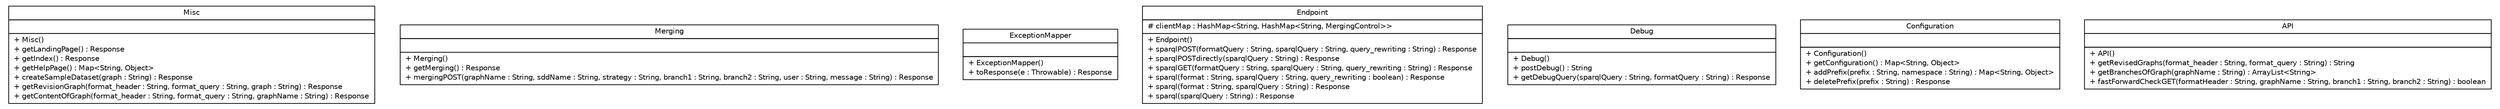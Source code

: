#!/usr/local/bin/dot
#
# Class diagram 
# Generated by UMLGraph version R5_6-24-gf6e263 (http://www.umlgraph.org/)
#

digraph G {
	edge [fontname="Helvetica",fontsize=10,labelfontname="Helvetica",labelfontsize=10];
	node [fontname="Helvetica",fontsize=10,shape=plaintext];
	nodesep=0.25;
	ranksep=0.5;
	// de.tud.plt.r43ples.webservice.Misc
	c903 [label=<<table title="de.tud.plt.r43ples.webservice.Misc" border="0" cellborder="1" cellspacing="0" cellpadding="2" port="p" href="./Misc.html">
		<tr><td><table border="0" cellspacing="0" cellpadding="1">
<tr><td align="center" balign="center"> Misc </td></tr>
		</table></td></tr>
		<tr><td><table border="0" cellspacing="0" cellpadding="1">
<tr><td align="left" balign="left">  </td></tr>
		</table></td></tr>
		<tr><td><table border="0" cellspacing="0" cellpadding="1">
<tr><td align="left" balign="left"> + Misc() </td></tr>
<tr><td align="left" balign="left"> + getLandingPage() : Response </td></tr>
<tr><td align="left" balign="left"> + getIndex() : Response </td></tr>
<tr><td align="left" balign="left"> + getHelpPage() : Map&lt;String, Object&gt; </td></tr>
<tr><td align="left" balign="left"> + createSampleDataset(graph : String) : Response </td></tr>
<tr><td align="left" balign="left"> + getRevisionGraph(format_header : String, format_query : String, graph : String) : Response </td></tr>
<tr><td align="left" balign="left"> + getContentOfGraph(format_header : String, format_query : String, graphName : String) : Response </td></tr>
		</table></td></tr>
		</table>>, URL="./Misc.html", fontname="Helvetica", fontcolor="black", fontsize=10.0];
	// de.tud.plt.r43ples.webservice.Merging
	c904 [label=<<table title="de.tud.plt.r43ples.webservice.Merging" border="0" cellborder="1" cellspacing="0" cellpadding="2" port="p" href="./Merging.html">
		<tr><td><table border="0" cellspacing="0" cellpadding="1">
<tr><td align="center" balign="center"> Merging </td></tr>
		</table></td></tr>
		<tr><td><table border="0" cellspacing="0" cellpadding="1">
<tr><td align="left" balign="left">  </td></tr>
		</table></td></tr>
		<tr><td><table border="0" cellspacing="0" cellpadding="1">
<tr><td align="left" balign="left"> + Merging() </td></tr>
<tr><td align="left" balign="left"> + getMerging() : Response </td></tr>
<tr><td align="left" balign="left"> + mergingPOST(graphName : String, sddName : String, strategy : String, branch1 : String, branch2 : String, user : String, message : String) : Response </td></tr>
		</table></td></tr>
		</table>>, URL="./Merging.html", fontname="Helvetica", fontcolor="black", fontsize=10.0];
	// de.tud.plt.r43ples.webservice.ExceptionMapper
	c905 [label=<<table title="de.tud.plt.r43ples.webservice.ExceptionMapper" border="0" cellborder="1" cellspacing="0" cellpadding="2" port="p" href="./ExceptionMapper.html">
		<tr><td><table border="0" cellspacing="0" cellpadding="1">
<tr><td align="center" balign="center"> ExceptionMapper </td></tr>
		</table></td></tr>
		<tr><td><table border="0" cellspacing="0" cellpadding="1">
<tr><td align="left" balign="left">  </td></tr>
		</table></td></tr>
		<tr><td><table border="0" cellspacing="0" cellpadding="1">
<tr><td align="left" balign="left"> + ExceptionMapper() </td></tr>
<tr><td align="left" balign="left"> + toResponse(e : Throwable) : Response </td></tr>
		</table></td></tr>
		</table>>, URL="./ExceptionMapper.html", fontname="Helvetica", fontcolor="black", fontsize=10.0];
	// de.tud.plt.r43ples.webservice.Endpoint
	c906 [label=<<table title="de.tud.plt.r43ples.webservice.Endpoint" border="0" cellborder="1" cellspacing="0" cellpadding="2" port="p" href="./Endpoint.html">
		<tr><td><table border="0" cellspacing="0" cellpadding="1">
<tr><td align="center" balign="center"> Endpoint </td></tr>
		</table></td></tr>
		<tr><td><table border="0" cellspacing="0" cellpadding="1">
<tr><td align="left" balign="left"> # clientMap : HashMap&lt;String, HashMap&lt;String, MergingControl&gt;&gt; </td></tr>
		</table></td></tr>
		<tr><td><table border="0" cellspacing="0" cellpadding="1">
<tr><td align="left" balign="left"> + Endpoint() </td></tr>
<tr><td align="left" balign="left"> + sparqlPOST(formatQuery : String, sparqlQuery : String, query_rewriting : String) : Response </td></tr>
<tr><td align="left" balign="left"> + sparqlPOSTdirectly(sparqlQuery : String) : Response </td></tr>
<tr><td align="left" balign="left"> + sparqlGET(formatQuery : String, sparqlQuery : String, query_rewriting : String) : Response </td></tr>
<tr><td align="left" balign="left"> + sparql(format : String, sparqlQuery : String, query_rewriting : boolean) : Response </td></tr>
<tr><td align="left" balign="left"> + sparql(format : String, sparqlQuery : String) : Response </td></tr>
<tr><td align="left" balign="left"> + sparql(sparqlQuery : String) : Response </td></tr>
		</table></td></tr>
		</table>>, URL="./Endpoint.html", fontname="Helvetica", fontcolor="black", fontsize=10.0];
	// de.tud.plt.r43ples.webservice.Debug
	c907 [label=<<table title="de.tud.plt.r43ples.webservice.Debug" border="0" cellborder="1" cellspacing="0" cellpadding="2" port="p" href="./Debug.html">
		<tr><td><table border="0" cellspacing="0" cellpadding="1">
<tr><td align="center" balign="center"> Debug </td></tr>
		</table></td></tr>
		<tr><td><table border="0" cellspacing="0" cellpadding="1">
<tr><td align="left" balign="left">  </td></tr>
		</table></td></tr>
		<tr><td><table border="0" cellspacing="0" cellpadding="1">
<tr><td align="left" balign="left"> + Debug() </td></tr>
<tr><td align="left" balign="left"> + postDebug() : String </td></tr>
<tr><td align="left" balign="left"> + getDebugQuery(sparqlQuery : String, formatQuery : String) : Response </td></tr>
		</table></td></tr>
		</table>>, URL="./Debug.html", fontname="Helvetica", fontcolor="black", fontsize=10.0];
	// de.tud.plt.r43ples.webservice.Configuration
	c908 [label=<<table title="de.tud.plt.r43ples.webservice.Configuration" border="0" cellborder="1" cellspacing="0" cellpadding="2" port="p" href="./Configuration.html">
		<tr><td><table border="0" cellspacing="0" cellpadding="1">
<tr><td align="center" balign="center"> Configuration </td></tr>
		</table></td></tr>
		<tr><td><table border="0" cellspacing="0" cellpadding="1">
<tr><td align="left" balign="left">  </td></tr>
		</table></td></tr>
		<tr><td><table border="0" cellspacing="0" cellpadding="1">
<tr><td align="left" balign="left"> + Configuration() </td></tr>
<tr><td align="left" balign="left"> + getConfiguration() : Map&lt;String, Object&gt; </td></tr>
<tr><td align="left" balign="left"> + addPrefix(prefix : String, namespace : String) : Map&lt;String, Object&gt; </td></tr>
<tr><td align="left" balign="left"> + deletePrefix(prefix : String) : Response </td></tr>
		</table></td></tr>
		</table>>, URL="./Configuration.html", fontname="Helvetica", fontcolor="black", fontsize=10.0];
	// de.tud.plt.r43ples.webservice.API
	c909 [label=<<table title="de.tud.plt.r43ples.webservice.API" border="0" cellborder="1" cellspacing="0" cellpadding="2" port="p" href="./API.html">
		<tr><td><table border="0" cellspacing="0" cellpadding="1">
<tr><td align="center" balign="center"> API </td></tr>
		</table></td></tr>
		<tr><td><table border="0" cellspacing="0" cellpadding="1">
<tr><td align="left" balign="left">  </td></tr>
		</table></td></tr>
		<tr><td><table border="0" cellspacing="0" cellpadding="1">
<tr><td align="left" balign="left"> + API() </td></tr>
<tr><td align="left" balign="left"> + getRevisedGraphs(format_header : String, format_query : String) : String </td></tr>
<tr><td align="left" balign="left"> + getBranchesOfGraph(graphName : String) : ArrayList&lt;String&gt; </td></tr>
<tr><td align="left" balign="left"> + fastForwardCheckGET(formatHeader : String, graphName : String, branch1 : String, branch2 : String) : boolean </td></tr>
		</table></td></tr>
		</table>>, URL="./API.html", fontname="Helvetica", fontcolor="black", fontsize=10.0];
}

